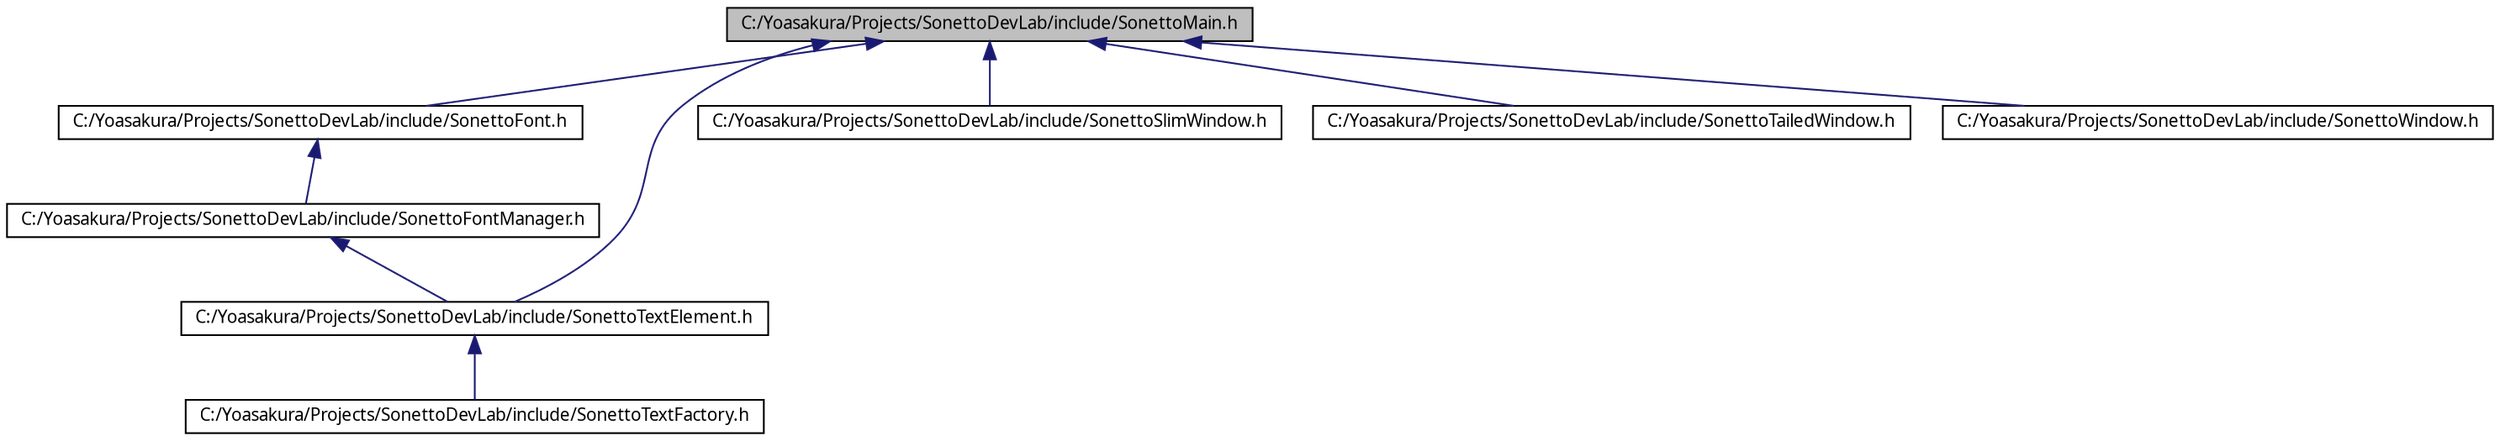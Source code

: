 digraph G
{
  bgcolor="transparent";
  edge [fontname="FreeSans.ttf",fontsize=10,labelfontname="FreeSans.ttf",labelfontsize=10];
  node [fontname="FreeSans.ttf",fontsize=10,shape=record];
  Node1 [label="C:/Yoasakura/Projects/SonettoDevLab/include/SonettoMain.h",height=0.2,width=0.4,color="black", fillcolor="grey75", style="filled" fontcolor="black"];
  Node1 -> Node2 [dir=back,color="midnightblue",fontsize=10,style="solid",fontname="FreeSans.ttf"];
  Node2 [label="C:/Yoasakura/Projects/SonettoDevLab/include/SonettoFont.h",height=0.2,width=0.4,color="black",URL="$_sonetto_font_8h.html"];
  Node2 -> Node3 [dir=back,color="midnightblue",fontsize=10,style="solid",fontname="FreeSans.ttf"];
  Node3 [label="C:/Yoasakura/Projects/SonettoDevLab/include/SonettoFontManager.h",height=0.2,width=0.4,color="black",URL="$_sonetto_font_manager_8h.html"];
  Node3 -> Node4 [dir=back,color="midnightblue",fontsize=10,style="solid",fontname="FreeSans.ttf"];
  Node4 [label="C:/Yoasakura/Projects/SonettoDevLab/include/SonettoTextElement.h",height=0.2,width=0.4,color="black",URL="$_sonetto_text_element_8h.html"];
  Node4 -> Node5 [dir=back,color="midnightblue",fontsize=10,style="solid",fontname="FreeSans.ttf"];
  Node5 [label="C:/Yoasakura/Projects/SonettoDevLab/include/SonettoTextFactory.h",height=0.2,width=0.4,color="black",URL="$_sonetto_text_factory_8h.html"];
  Node1 -> Node6 [dir=back,color="midnightblue",fontsize=10,style="solid",fontname="FreeSans.ttf"];
  Node6 [label="C:/Yoasakura/Projects/SonettoDevLab/include/SonettoSlimWindow.h",height=0.2,width=0.4,color="black",URL="$_sonetto_slim_window_8h.html"];
  Node1 -> Node7 [dir=back,color="midnightblue",fontsize=10,style="solid",fontname="FreeSans.ttf"];
  Node7 [label="C:/Yoasakura/Projects/SonettoDevLab/include/SonettoTailedWindow.h",height=0.2,width=0.4,color="black",URL="$_sonetto_tailed_window_8h.html"];
  Node1 -> Node4 [dir=back,color="midnightblue",fontsize=10,style="solid",fontname="FreeSans.ttf"];
  Node1 -> Node8 [dir=back,color="midnightblue",fontsize=10,style="solid",fontname="FreeSans.ttf"];
  Node8 [label="C:/Yoasakura/Projects/SonettoDevLab/include/SonettoWindow.h",height=0.2,width=0.4,color="black",URL="$_sonetto_window_8h.html"];
}
